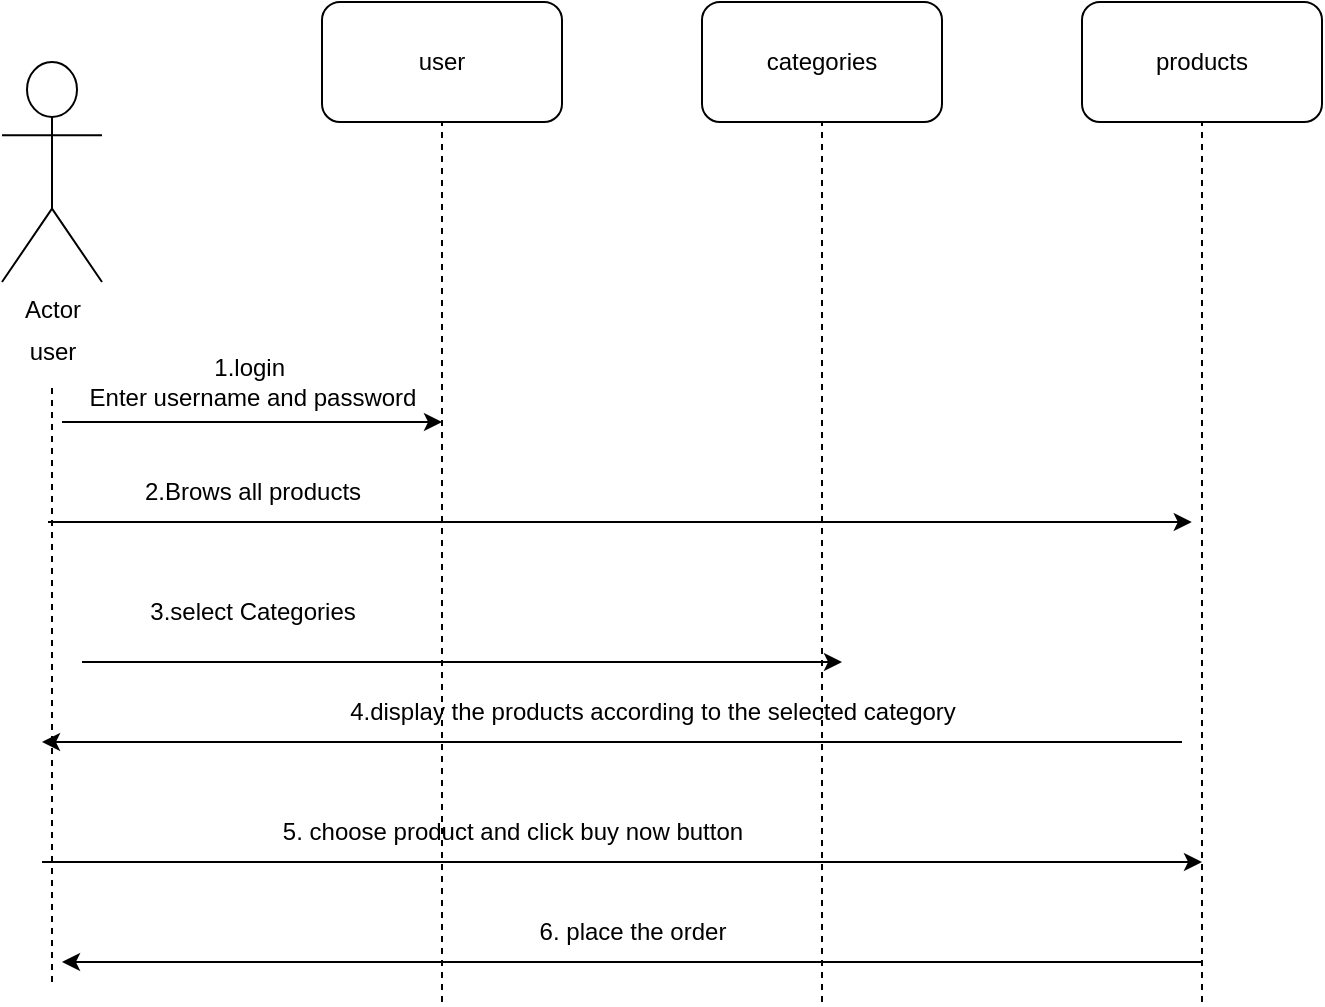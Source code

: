 <mxfile version="20.4.0" type="device"><diagram id="HrlmWTzkyFESNqwv3FwT" name="Page-1"><mxGraphModel dx="674" dy="787" grid="1" gridSize="10" guides="1" tooltips="1" connect="1" arrows="1" fold="1" page="1" pageScale="1" pageWidth="827" pageHeight="1169" math="0" shadow="0"><root><mxCell id="0"/><mxCell id="1" parent="0"/><mxCell id="UwhQtp7BM3WO5bEk0MvF-1" value="Actor" style="shape=umlActor;verticalLabelPosition=bottom;verticalAlign=top;html=1;outlineConnect=0;" vertex="1" parent="1"><mxGeometry x="70" y="90" width="50" height="110" as="geometry"/></mxCell><mxCell id="UwhQtp7BM3WO5bEk0MvF-2" value="user" style="rounded=1;whiteSpace=wrap;html=1;fillColor=none;" vertex="1" parent="1"><mxGeometry x="230" y="60" width="120" height="60" as="geometry"/></mxCell><mxCell id="UwhQtp7BM3WO5bEk0MvF-3" value="categories" style="rounded=1;whiteSpace=wrap;html=1;fillColor=none;" vertex="1" parent="1"><mxGeometry x="420" y="60" width="120" height="60" as="geometry"/></mxCell><mxCell id="UwhQtp7BM3WO5bEk0MvF-4" value="products" style="rounded=1;whiteSpace=wrap;html=1;fillColor=none;" vertex="1" parent="1"><mxGeometry x="610" y="60" width="120" height="60" as="geometry"/></mxCell><mxCell id="UwhQtp7BM3WO5bEk0MvF-7" value="user" style="text;html=1;align=center;verticalAlign=middle;resizable=0;points=[];autosize=1;strokeColor=none;fillColor=none;" vertex="1" parent="1"><mxGeometry x="70" y="220" width="50" height="30" as="geometry"/></mxCell><mxCell id="UwhQtp7BM3WO5bEk0MvF-8" value="" style="endArrow=none;dashed=1;html=1;rounded=0;entryX=0.5;entryY=1;entryDx=0;entryDy=0;" edge="1" parent="1" target="UwhQtp7BM3WO5bEk0MvF-2"><mxGeometry width="50" height="50" relative="1" as="geometry"><mxPoint x="290" y="560" as="sourcePoint"/><mxPoint x="440" y="270" as="targetPoint"/></mxGeometry></mxCell><mxCell id="UwhQtp7BM3WO5bEk0MvF-9" value="" style="endArrow=none;dashed=1;html=1;rounded=0;entryX=0.5;entryY=1;entryDx=0;entryDy=0;" edge="1" parent="1" target="UwhQtp7BM3WO5bEk0MvF-3"><mxGeometry width="50" height="50" relative="1" as="geometry"><mxPoint x="480" y="560" as="sourcePoint"/><mxPoint x="300" y="130" as="targetPoint"/></mxGeometry></mxCell><mxCell id="UwhQtp7BM3WO5bEk0MvF-10" value="" style="endArrow=none;dashed=1;html=1;rounded=0;entryX=0.5;entryY=1;entryDx=0;entryDy=0;" edge="1" parent="1" target="UwhQtp7BM3WO5bEk0MvF-4"><mxGeometry width="50" height="50" relative="1" as="geometry"><mxPoint x="670" y="560" as="sourcePoint"/><mxPoint x="490" y="130" as="targetPoint"/></mxGeometry></mxCell><mxCell id="UwhQtp7BM3WO5bEk0MvF-11" value="" style="endArrow=none;dashed=1;html=1;rounded=0;" edge="1" parent="1" target="UwhQtp7BM3WO5bEk0MvF-7"><mxGeometry width="50" height="50" relative="1" as="geometry"><mxPoint x="95" y="550" as="sourcePoint"/><mxPoint x="300" y="130" as="targetPoint"/></mxGeometry></mxCell><mxCell id="UwhQtp7BM3WO5bEk0MvF-14" value="" style="endArrow=classic;html=1;rounded=0;" edge="1" parent="1"><mxGeometry width="50" height="50" relative="1" as="geometry"><mxPoint x="100" y="270" as="sourcePoint"/><mxPoint x="290" y="270" as="targetPoint"/></mxGeometry></mxCell><mxCell id="UwhQtp7BM3WO5bEk0MvF-15" value="1.login&amp;nbsp;&lt;br&gt;Enter username and password" style="text;html=1;align=center;verticalAlign=middle;resizable=0;points=[];autosize=1;strokeColor=none;fillColor=none;" vertex="1" parent="1"><mxGeometry x="100" y="230" width="190" height="40" as="geometry"/></mxCell><mxCell id="UwhQtp7BM3WO5bEk0MvF-16" value="3.select Categories" style="text;html=1;align=center;verticalAlign=middle;resizable=0;points=[];autosize=1;strokeColor=none;fillColor=none;" vertex="1" parent="1"><mxGeometry x="130" y="350" width="130" height="30" as="geometry"/></mxCell><mxCell id="UwhQtp7BM3WO5bEk0MvF-17" value="" style="endArrow=classic;html=1;rounded=0;" edge="1" parent="1"><mxGeometry width="50" height="50" relative="1" as="geometry"><mxPoint x="90" y="490" as="sourcePoint"/><mxPoint x="670" y="490" as="targetPoint"/></mxGeometry></mxCell><mxCell id="UwhQtp7BM3WO5bEk0MvF-18" value="2.Brows all products" style="text;html=1;align=center;verticalAlign=middle;resizable=0;points=[];autosize=1;strokeColor=none;fillColor=none;" vertex="1" parent="1"><mxGeometry x="130" y="290" width="130" height="30" as="geometry"/></mxCell><mxCell id="UwhQtp7BM3WO5bEk0MvF-19" value="" style="endArrow=classic;html=1;rounded=0;" edge="1" parent="1"><mxGeometry width="50" height="50" relative="1" as="geometry"><mxPoint x="93" y="320" as="sourcePoint"/><mxPoint x="664.882" y="320" as="targetPoint"/></mxGeometry></mxCell><mxCell id="UwhQtp7BM3WO5bEk0MvF-20" value="" style="endArrow=classic;html=1;rounded=0;" edge="1" parent="1"><mxGeometry width="50" height="50" relative="1" as="geometry"><mxPoint x="660" y="430" as="sourcePoint"/><mxPoint x="90" y="430" as="targetPoint"/></mxGeometry></mxCell><mxCell id="UwhQtp7BM3WO5bEk0MvF-21" value="4.display the products according to the selected category" style="text;html=1;align=center;verticalAlign=middle;resizable=0;points=[];autosize=1;strokeColor=none;fillColor=none;" vertex="1" parent="1"><mxGeometry x="230" y="400" width="330" height="30" as="geometry"/></mxCell><mxCell id="UwhQtp7BM3WO5bEk0MvF-22" value="" style="endArrow=classic;html=1;rounded=0;" edge="1" parent="1"><mxGeometry width="50" height="50" relative="1" as="geometry"><mxPoint x="110" y="390" as="sourcePoint"/><mxPoint x="490" y="390" as="targetPoint"/></mxGeometry></mxCell><mxCell id="UwhQtp7BM3WO5bEk0MvF-23" value="5. choose product and click buy now button" style="text;html=1;align=center;verticalAlign=middle;resizable=0;points=[];autosize=1;strokeColor=none;fillColor=none;" vertex="1" parent="1"><mxGeometry x="200" y="460" width="250" height="30" as="geometry"/></mxCell><mxCell id="UwhQtp7BM3WO5bEk0MvF-24" value="" style="endArrow=classic;html=1;rounded=0;" edge="1" parent="1"><mxGeometry width="50" height="50" relative="1" as="geometry"><mxPoint x="670" y="540" as="sourcePoint"/><mxPoint x="100" y="540" as="targetPoint"/></mxGeometry></mxCell><mxCell id="UwhQtp7BM3WO5bEk0MvF-25" value="6. place the order" style="text;html=1;align=center;verticalAlign=middle;resizable=0;points=[];autosize=1;strokeColor=none;fillColor=none;" vertex="1" parent="1"><mxGeometry x="325" y="510" width="120" height="30" as="geometry"/></mxCell></root></mxGraphModel></diagram></mxfile>